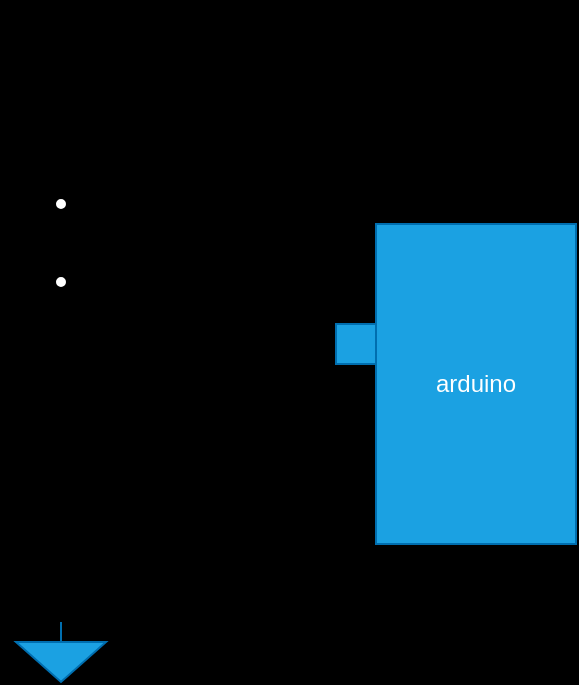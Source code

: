 <mxfile>
    <diagram id="2L0wqscnflNMc3g5m169" name="Page-1">
        <mxGraphModel dx="276" dy="167" grid="1" gridSize="10" guides="1" tooltips="1" connect="1" arrows="1" fold="1" page="1" pageScale="1" pageWidth="413" pageHeight="291" background="#000000" math="0" shadow="0">
            <root>
                <mxCell id="0"/>
                <mxCell id="1" parent="0"/>
                <mxCell id="7" style="edgeStyle=none;html=1;exitX=0;exitY=0.5;exitDx=0;exitDy=0;exitPerimeter=0;entryX=0.5;entryY=0;entryDx=0;entryDy=0;entryPerimeter=0;endArrow=none;endFill=0;" parent="1" source="2" target="3" edge="1">
                    <mxGeometry relative="1" as="geometry"/>
                </mxCell>
                <mxCell id="22" style="edgeStyle=none;html=1;exitX=1;exitY=0.5;exitDx=0;exitDy=0;exitPerimeter=0;entryX=0;entryY=0.5;entryDx=0;entryDy=0;endArrow=none;endFill=0;" parent="1" source="2" target="20" edge="1">
                    <mxGeometry relative="1" as="geometry"/>
                </mxCell>
                <mxCell id="2" value="" style="pointerEvents=1;verticalLabelPosition=bottom;shadow=0;dashed=0;align=center;html=1;verticalAlign=top;shape=mxgraph.electrical.resistors.resistor_2;rotation=-90;" parent="1" vertex="1">
                    <mxGeometry x="72.5" y="300" width="100" height="20" as="geometry"/>
                </mxCell>
                <mxCell id="3" value="" style="pointerEvents=1;verticalLabelPosition=bottom;shadow=0;dashed=0;align=center;html=1;verticalAlign=top;shape=mxgraph.electrical.signal_sources.signal_ground;fillColor=#1ba1e2;fontColor=#ffffff;strokeColor=#006EAF;" parent="1" vertex="1">
                    <mxGeometry x="100" y="399" width="45" height="30" as="geometry"/>
                </mxCell>
                <mxCell id="13" style="edgeStyle=none;html=1;exitX=0.5;exitY=0;exitDx=0;exitDy=0;exitPerimeter=0;entryX=0;entryY=0.84;entryDx=0;entryDy=0;endArrow=none;endFill=0;entryPerimeter=0;" parent="1" source="4" target="24" edge="1">
                    <mxGeometry relative="1" as="geometry">
                        <mxPoint x="122" y="172.5" as="targetPoint"/>
                    </mxGeometry>
                </mxCell>
                <mxCell id="4" value="3.3V" style="verticalLabelPosition=top;verticalAlign=bottom;shape=mxgraph.electrical.signal_sources.vdd;shadow=0;dashed=0;align=center;strokeWidth=1;fontSize=24;html=1;flipV=1;" parent="1" vertex="1">
                    <mxGeometry x="92.5" y="120" width="60" height="40" as="geometry"/>
                </mxCell>
                <mxCell id="14" style="edgeStyle=none;html=1;entryX=1;entryY=0.5;entryDx=0;entryDy=0;entryPerimeter=0;endArrow=none;endFill=0;exitX=1;exitY=0.84;exitDx=0;exitDy=0;exitPerimeter=0;" parent="1" source="24" target="2" edge="1">
                    <mxGeometry relative="1" as="geometry">
                        <mxPoint x="123" y="248" as="sourcePoint"/>
                    </mxGeometry>
                </mxCell>
                <mxCell id="16" value="10k" style="text;html=1;strokeColor=none;fillColor=none;align=center;verticalAlign=middle;whiteSpace=wrap;rounded=0;" parent="1" vertex="1">
                    <mxGeometry x="130" y="300" width="60" height="30" as="geometry"/>
                </mxCell>
                <mxCell id="17" value="button" style="text;html=1;strokeColor=none;fillColor=none;align=center;verticalAlign=middle;whiteSpace=wrap;rounded=0;" parent="1" vertex="1">
                    <mxGeometry x="130" y="200" width="60" height="30" as="geometry"/>
                </mxCell>
                <mxCell id="18" value="arduino" style="rounded=0;whiteSpace=wrap;html=1;fillColor=#1ba1e2;fontColor=#ffffff;strokeColor=#006EAF;" parent="1" vertex="1">
                    <mxGeometry x="280" y="200" width="100" height="160" as="geometry"/>
                </mxCell>
                <mxCell id="20" value="" style="rounded=0;whiteSpace=wrap;html=1;fillColor=#1ba1e2;fontColor=#ffffff;strokeColor=#006EAF;" parent="1" vertex="1">
                    <mxGeometry x="260" y="250" width="20" height="20" as="geometry"/>
                </mxCell>
                <mxCell id="23" value="digital input" style="text;html=1;strokeColor=none;fillColor=none;align=center;verticalAlign=middle;whiteSpace=wrap;rounded=0;" parent="1" vertex="1">
                    <mxGeometry x="220" y="210" width="60" height="30" as="geometry"/>
                </mxCell>
                <mxCell id="24" value="" style="pointerEvents=1;verticalLabelPosition=bottom;shadow=0;dashed=0;align=center;html=1;verticalAlign=top;shape=mxgraph.electrical.electro-mechanical.simple_switch;rotation=90;" vertex="1" parent="1">
                    <mxGeometry x="91.5" y="200" width="75" height="19" as="geometry"/>
                </mxCell>
            </root>
        </mxGraphModel>
    </diagram>
</mxfile>